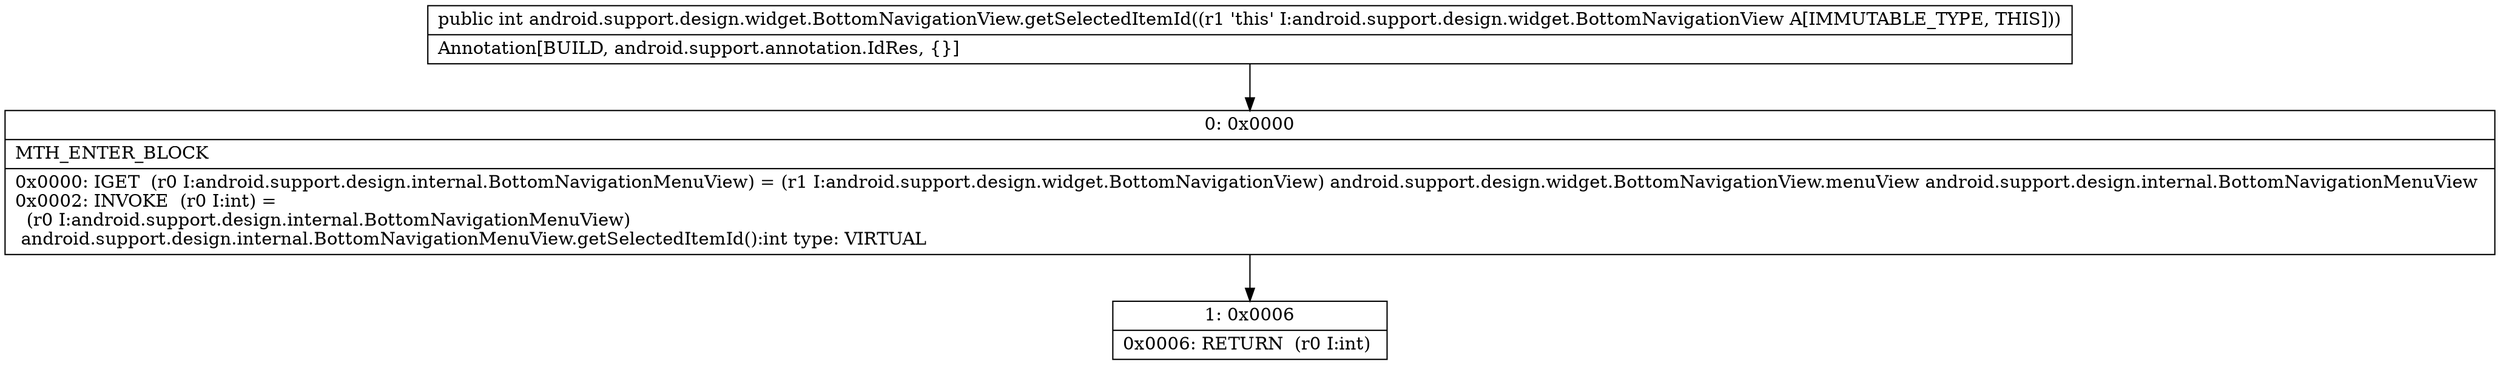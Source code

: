 digraph "CFG forandroid.support.design.widget.BottomNavigationView.getSelectedItemId()I" {
Node_0 [shape=record,label="{0\:\ 0x0000|MTH_ENTER_BLOCK\l|0x0000: IGET  (r0 I:android.support.design.internal.BottomNavigationMenuView) = (r1 I:android.support.design.widget.BottomNavigationView) android.support.design.widget.BottomNavigationView.menuView android.support.design.internal.BottomNavigationMenuView \l0x0002: INVOKE  (r0 I:int) = \l  (r0 I:android.support.design.internal.BottomNavigationMenuView)\l android.support.design.internal.BottomNavigationMenuView.getSelectedItemId():int type: VIRTUAL \l}"];
Node_1 [shape=record,label="{1\:\ 0x0006|0x0006: RETURN  (r0 I:int) \l}"];
MethodNode[shape=record,label="{public int android.support.design.widget.BottomNavigationView.getSelectedItemId((r1 'this' I:android.support.design.widget.BottomNavigationView A[IMMUTABLE_TYPE, THIS]))  | Annotation[BUILD, android.support.annotation.IdRes, \{\}]\l}"];
MethodNode -> Node_0;
Node_0 -> Node_1;
}


